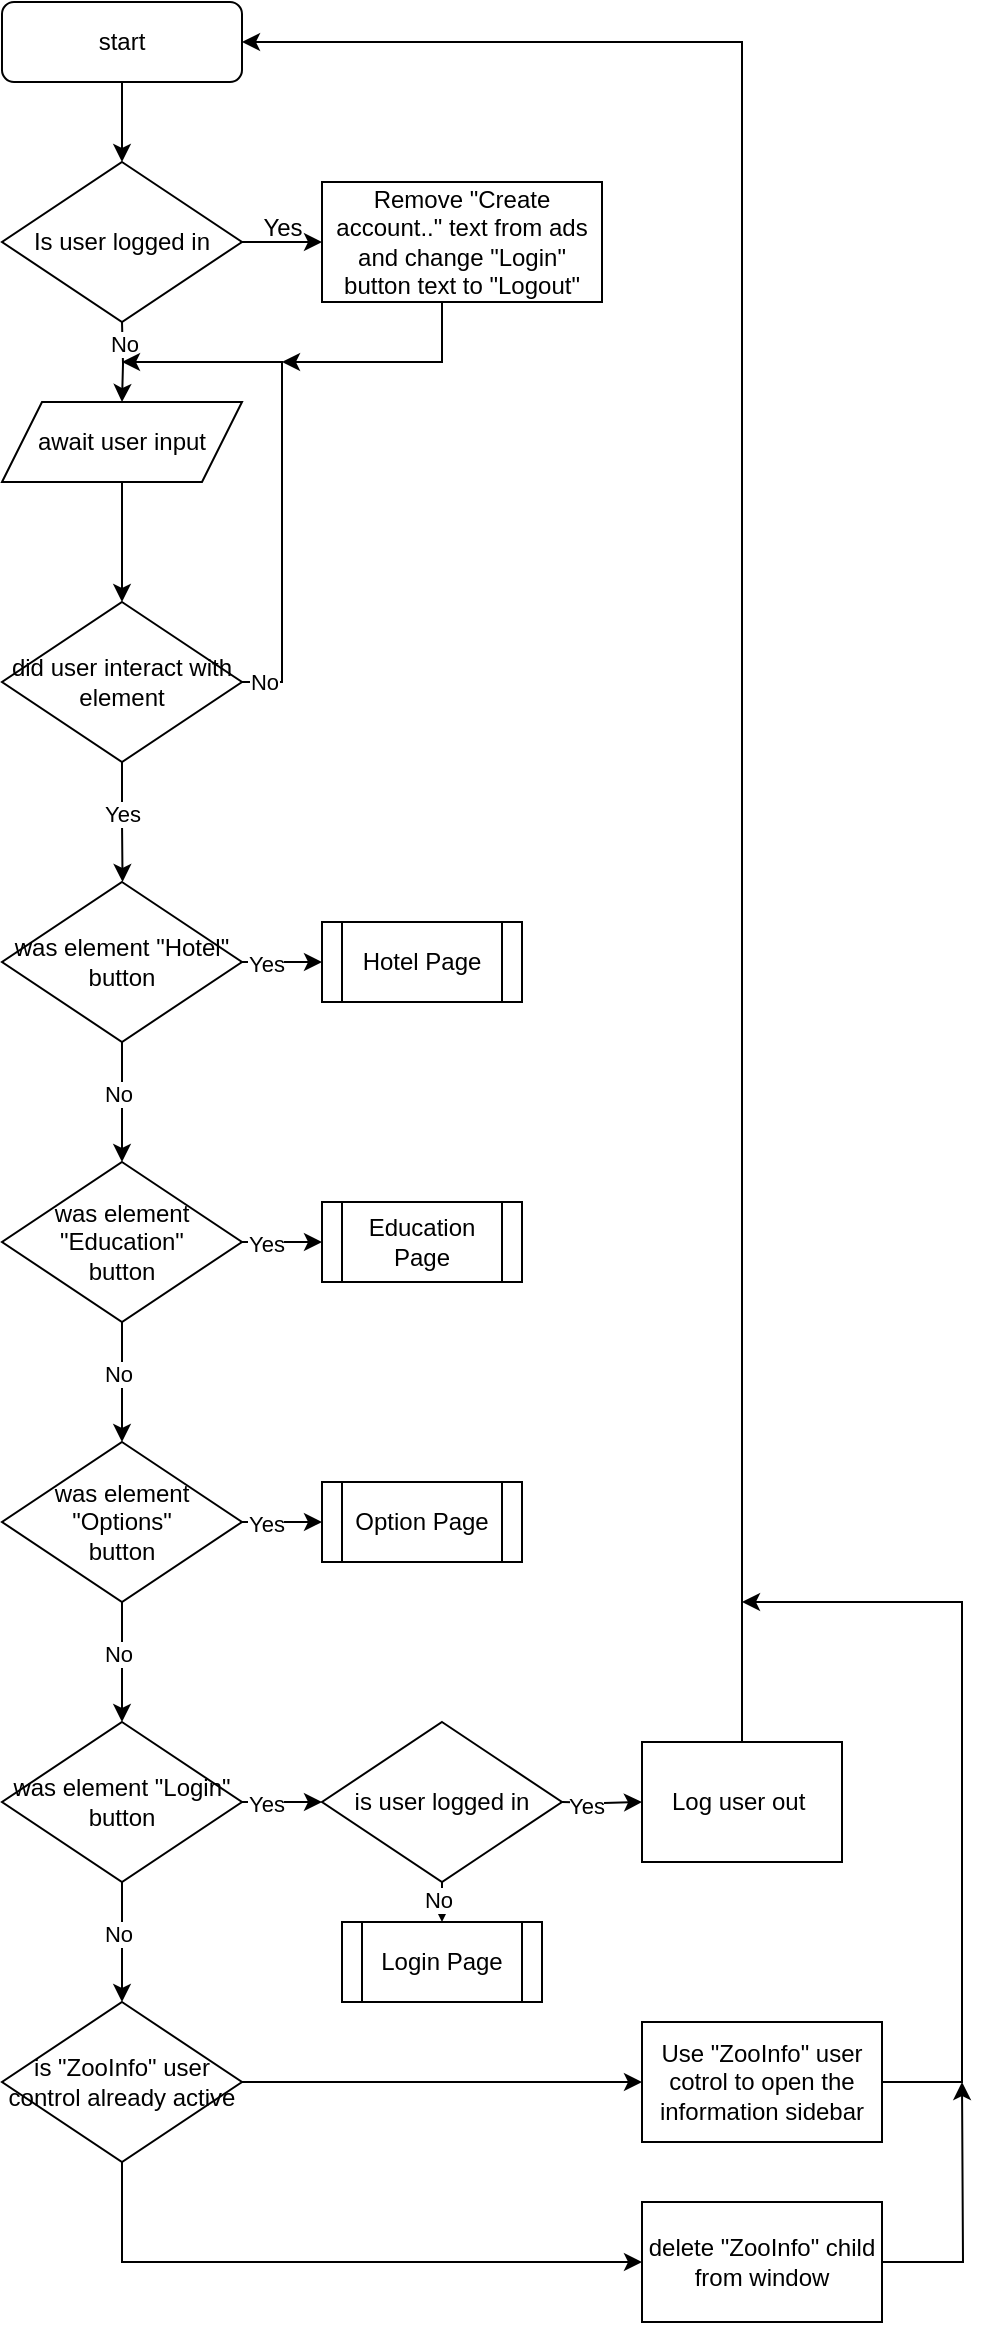 <mxfile version="24.0.7" type="github">
  <diagram name="Page-1" id="Xtmn6NuxkOcDQGFowQ2h">
    <mxGraphModel dx="2026" dy="785" grid="1" gridSize="10" guides="1" tooltips="1" connect="1" arrows="1" fold="1" page="1" pageScale="1" pageWidth="827" pageHeight="1169" math="0" shadow="0">
      <root>
        <mxCell id="0" />
        <mxCell id="1" parent="0" />
        <mxCell id="WczFpYkSfaAEdAV59eQe-5" style="edgeStyle=orthogonalEdgeStyle;rounded=0;orthogonalLoop=1;jettySize=auto;html=1;exitX=0.5;exitY=1;exitDx=0;exitDy=0;entryX=0.5;entryY=0;entryDx=0;entryDy=0;" edge="1" parent="1" target="WczFpYkSfaAEdAV59eQe-3">
          <mxGeometry relative="1" as="geometry">
            <mxPoint x="140" y="160" as="sourcePoint" />
          </mxGeometry>
        </mxCell>
        <mxCell id="WczFpYkSfaAEdAV59eQe-24" value="No" style="edgeLabel;html=1;align=center;verticalAlign=middle;resizable=0;points=[];" vertex="1" connectable="0" parent="WczFpYkSfaAEdAV59eQe-5">
          <mxGeometry x="-0.373" y="1" relative="1" as="geometry">
            <mxPoint x="-1" y="-2" as="offset" />
          </mxGeometry>
        </mxCell>
        <mxCell id="WczFpYkSfaAEdAV59eQe-21" style="edgeStyle=orthogonalEdgeStyle;rounded=0;orthogonalLoop=1;jettySize=auto;html=1;exitX=0.5;exitY=1;exitDx=0;exitDy=0;entryX=0.5;entryY=0;entryDx=0;entryDy=0;" edge="1" parent="1" source="WczFpYkSfaAEdAV59eQe-1" target="WczFpYkSfaAEdAV59eQe-17">
          <mxGeometry relative="1" as="geometry" />
        </mxCell>
        <mxCell id="WczFpYkSfaAEdAV59eQe-1" value="start" style="rounded=1;whiteSpace=wrap;html=1;" vertex="1" parent="1">
          <mxGeometry x="80" width="120" height="40" as="geometry" />
        </mxCell>
        <mxCell id="WczFpYkSfaAEdAV59eQe-6" style="edgeStyle=orthogonalEdgeStyle;rounded=0;orthogonalLoop=1;jettySize=auto;html=1;exitX=0.5;exitY=1;exitDx=0;exitDy=0;entryX=0.5;entryY=0;entryDx=0;entryDy=0;" edge="1" parent="1" source="WczFpYkSfaAEdAV59eQe-3" target="WczFpYkSfaAEdAV59eQe-4">
          <mxGeometry relative="1" as="geometry" />
        </mxCell>
        <mxCell id="WczFpYkSfaAEdAV59eQe-3" value="await user input" style="shape=parallelogram;perimeter=parallelogramPerimeter;whiteSpace=wrap;html=1;fixedSize=1;" vertex="1" parent="1">
          <mxGeometry x="80" y="200" width="120" height="40" as="geometry" />
        </mxCell>
        <mxCell id="WczFpYkSfaAEdAV59eQe-7" style="edgeStyle=orthogonalEdgeStyle;rounded=0;orthogonalLoop=1;jettySize=auto;html=1;exitX=1;exitY=0.5;exitDx=0;exitDy=0;" edge="1" parent="1" source="WczFpYkSfaAEdAV59eQe-4">
          <mxGeometry relative="1" as="geometry">
            <mxPoint x="140" y="180" as="targetPoint" />
            <Array as="points">
              <mxPoint x="220" y="340" />
              <mxPoint x="220" y="180" />
            </Array>
          </mxGeometry>
        </mxCell>
        <mxCell id="WczFpYkSfaAEdAV59eQe-8" value="No" style="edgeLabel;html=1;align=center;verticalAlign=middle;resizable=0;points=[];" vertex="1" connectable="0" parent="WczFpYkSfaAEdAV59eQe-7">
          <mxGeometry x="-0.914" relative="1" as="geometry">
            <mxPoint as="offset" />
          </mxGeometry>
        </mxCell>
        <mxCell id="WczFpYkSfaAEdAV59eQe-9" style="edgeStyle=orthogonalEdgeStyle;rounded=0;orthogonalLoop=1;jettySize=auto;html=1;exitX=0.5;exitY=1;exitDx=0;exitDy=0;" edge="1" parent="1" source="WczFpYkSfaAEdAV59eQe-4">
          <mxGeometry relative="1" as="geometry">
            <mxPoint x="140.286" y="440" as="targetPoint" />
          </mxGeometry>
        </mxCell>
        <mxCell id="WczFpYkSfaAEdAV59eQe-10" value="Yes" style="edgeLabel;html=1;align=center;verticalAlign=middle;resizable=0;points=[];" vertex="1" connectable="0" parent="WczFpYkSfaAEdAV59eQe-9">
          <mxGeometry x="-0.153" relative="1" as="geometry">
            <mxPoint as="offset" />
          </mxGeometry>
        </mxCell>
        <mxCell id="WczFpYkSfaAEdAV59eQe-4" value="did user interact with element" style="rhombus;whiteSpace=wrap;html=1;" vertex="1" parent="1">
          <mxGeometry x="80" y="300" width="120" height="80" as="geometry" />
        </mxCell>
        <mxCell id="WczFpYkSfaAEdAV59eQe-11" value="was element &quot;Hotel&quot;&lt;div&gt;button&lt;/div&gt;" style="rhombus;whiteSpace=wrap;html=1;" vertex="1" parent="1">
          <mxGeometry x="80" y="440" width="120" height="80" as="geometry" />
        </mxCell>
        <mxCell id="WczFpYkSfaAEdAV59eQe-12" style="edgeStyle=orthogonalEdgeStyle;rounded=0;orthogonalLoop=1;jettySize=auto;html=1;exitX=0.5;exitY=1;exitDx=0;exitDy=0;" edge="1" parent="1" source="WczFpYkSfaAEdAV59eQe-11">
          <mxGeometry relative="1" as="geometry">
            <mxPoint x="140" y="580" as="targetPoint" />
            <mxPoint x="150" y="390" as="sourcePoint" />
          </mxGeometry>
        </mxCell>
        <mxCell id="WczFpYkSfaAEdAV59eQe-27" value="No" style="edgeLabel;html=1;align=center;verticalAlign=middle;resizable=0;points=[];" vertex="1" connectable="0" parent="WczFpYkSfaAEdAV59eQe-12">
          <mxGeometry x="-0.141" y="-2" relative="1" as="geometry">
            <mxPoint as="offset" />
          </mxGeometry>
        </mxCell>
        <mxCell id="WczFpYkSfaAEdAV59eQe-14" style="edgeStyle=orthogonalEdgeStyle;rounded=0;orthogonalLoop=1;jettySize=auto;html=1;exitX=1;exitY=0.5;exitDx=0;exitDy=0;" edge="1" parent="1">
          <mxGeometry relative="1" as="geometry">
            <mxPoint x="240" y="480" as="targetPoint" />
            <mxPoint x="200" y="480" as="sourcePoint" />
            <Array as="points">
              <mxPoint x="240" y="480" />
              <mxPoint x="240" y="480" />
            </Array>
          </mxGeometry>
        </mxCell>
        <mxCell id="WczFpYkSfaAEdAV59eQe-15" value="No" style="edgeLabel;html=1;align=center;verticalAlign=middle;resizable=0;points=[];" vertex="1" connectable="0" parent="WczFpYkSfaAEdAV59eQe-14">
          <mxGeometry x="-0.914" relative="1" as="geometry">
            <mxPoint x="8" as="offset" />
          </mxGeometry>
        </mxCell>
        <mxCell id="WczFpYkSfaAEdAV59eQe-25" value="Yes" style="edgeLabel;html=1;align=center;verticalAlign=middle;resizable=0;points=[];" vertex="1" connectable="0" parent="WczFpYkSfaAEdAV59eQe-14">
          <mxGeometry x="-0.4" y="-1" relative="1" as="geometry">
            <mxPoint as="offset" />
          </mxGeometry>
        </mxCell>
        <mxCell id="WczFpYkSfaAEdAV59eQe-16" value="Hotel Page" style="shape=process;whiteSpace=wrap;html=1;backgroundOutline=1;" vertex="1" parent="1">
          <mxGeometry x="240" y="460" width="100" height="40" as="geometry" />
        </mxCell>
        <mxCell id="WczFpYkSfaAEdAV59eQe-20" style="edgeStyle=orthogonalEdgeStyle;rounded=0;orthogonalLoop=1;jettySize=auto;html=1;exitX=1;exitY=0.5;exitDx=0;exitDy=0;entryX=0;entryY=0.5;entryDx=0;entryDy=0;" edge="1" parent="1" source="WczFpYkSfaAEdAV59eQe-17" target="WczFpYkSfaAEdAV59eQe-19">
          <mxGeometry relative="1" as="geometry" />
        </mxCell>
        <mxCell id="WczFpYkSfaAEdAV59eQe-17" value="Is user logged in" style="rhombus;whiteSpace=wrap;html=1;" vertex="1" parent="1">
          <mxGeometry x="80" y="80" width="120" height="80" as="geometry" />
        </mxCell>
        <mxCell id="WczFpYkSfaAEdAV59eQe-22" style="edgeStyle=orthogonalEdgeStyle;rounded=0;orthogonalLoop=1;jettySize=auto;html=1;exitX=0.5;exitY=1;exitDx=0;exitDy=0;" edge="1" parent="1" source="WczFpYkSfaAEdAV59eQe-19">
          <mxGeometry relative="1" as="geometry">
            <mxPoint x="220" y="180" as="targetPoint" />
            <Array as="points">
              <mxPoint x="300" y="180" />
            </Array>
          </mxGeometry>
        </mxCell>
        <mxCell id="WczFpYkSfaAEdAV59eQe-19" value="Remove &quot;Create account..&quot; text from ads and change &quot;Login&quot; button&amp;nbsp;text to &quot;Logout&quot;" style="rounded=0;whiteSpace=wrap;html=1;" vertex="1" parent="1">
          <mxGeometry x="240" y="90" width="140" height="60" as="geometry" />
        </mxCell>
        <mxCell id="WczFpYkSfaAEdAV59eQe-23" value="Yes" style="text;html=1;align=center;verticalAlign=middle;resizable=0;points=[];autosize=1;strokeColor=none;fillColor=none;" vertex="1" parent="1">
          <mxGeometry x="200" y="98" width="40" height="30" as="geometry" />
        </mxCell>
        <mxCell id="WczFpYkSfaAEdAV59eQe-28" value="was element &quot;Education&quot;&lt;div&gt;button&lt;/div&gt;" style="rhombus;whiteSpace=wrap;html=1;" vertex="1" parent="1">
          <mxGeometry x="80" y="580" width="120" height="80" as="geometry" />
        </mxCell>
        <mxCell id="WczFpYkSfaAEdAV59eQe-29" style="edgeStyle=orthogonalEdgeStyle;rounded=0;orthogonalLoop=1;jettySize=auto;html=1;exitX=0.5;exitY=1;exitDx=0;exitDy=0;" edge="1" parent="1" source="WczFpYkSfaAEdAV59eQe-28">
          <mxGeometry relative="1" as="geometry">
            <mxPoint x="140" y="720" as="targetPoint" />
            <mxPoint x="150" y="530" as="sourcePoint" />
          </mxGeometry>
        </mxCell>
        <mxCell id="WczFpYkSfaAEdAV59eQe-30" value="No" style="edgeLabel;html=1;align=center;verticalAlign=middle;resizable=0;points=[];" vertex="1" connectable="0" parent="WczFpYkSfaAEdAV59eQe-29">
          <mxGeometry x="-0.141" y="-2" relative="1" as="geometry">
            <mxPoint as="offset" />
          </mxGeometry>
        </mxCell>
        <mxCell id="WczFpYkSfaAEdAV59eQe-31" style="edgeStyle=orthogonalEdgeStyle;rounded=0;orthogonalLoop=1;jettySize=auto;html=1;exitX=1;exitY=0.5;exitDx=0;exitDy=0;" edge="1" parent="1">
          <mxGeometry relative="1" as="geometry">
            <mxPoint x="240" y="620" as="targetPoint" />
            <mxPoint x="200" y="620" as="sourcePoint" />
            <Array as="points">
              <mxPoint x="240" y="620" />
              <mxPoint x="240" y="620" />
            </Array>
          </mxGeometry>
        </mxCell>
        <mxCell id="WczFpYkSfaAEdAV59eQe-32" value="No" style="edgeLabel;html=1;align=center;verticalAlign=middle;resizable=0;points=[];" vertex="1" connectable="0" parent="WczFpYkSfaAEdAV59eQe-31">
          <mxGeometry x="-0.914" relative="1" as="geometry">
            <mxPoint x="8" as="offset" />
          </mxGeometry>
        </mxCell>
        <mxCell id="WczFpYkSfaAEdAV59eQe-33" value="Yes" style="edgeLabel;html=1;align=center;verticalAlign=middle;resizable=0;points=[];" vertex="1" connectable="0" parent="WczFpYkSfaAEdAV59eQe-31">
          <mxGeometry x="-0.4" y="-1" relative="1" as="geometry">
            <mxPoint as="offset" />
          </mxGeometry>
        </mxCell>
        <mxCell id="WczFpYkSfaAEdAV59eQe-34" value="Education Page" style="shape=process;whiteSpace=wrap;html=1;backgroundOutline=1;" vertex="1" parent="1">
          <mxGeometry x="240" y="600" width="100" height="40" as="geometry" />
        </mxCell>
        <mxCell id="WczFpYkSfaAEdAV59eQe-35" value="was element &quot;Options&quot;&lt;div&gt;button&lt;/div&gt;" style="rhombus;whiteSpace=wrap;html=1;" vertex="1" parent="1">
          <mxGeometry x="80" y="720" width="120" height="80" as="geometry" />
        </mxCell>
        <mxCell id="WczFpYkSfaAEdAV59eQe-36" style="edgeStyle=orthogonalEdgeStyle;rounded=0;orthogonalLoop=1;jettySize=auto;html=1;exitX=0.5;exitY=1;exitDx=0;exitDy=0;" edge="1" parent="1" source="WczFpYkSfaAEdAV59eQe-35">
          <mxGeometry relative="1" as="geometry">
            <mxPoint x="140" y="860" as="targetPoint" />
            <mxPoint x="150" y="670" as="sourcePoint" />
          </mxGeometry>
        </mxCell>
        <mxCell id="WczFpYkSfaAEdAV59eQe-37" value="No" style="edgeLabel;html=1;align=center;verticalAlign=middle;resizable=0;points=[];" vertex="1" connectable="0" parent="WczFpYkSfaAEdAV59eQe-36">
          <mxGeometry x="-0.141" y="-2" relative="1" as="geometry">
            <mxPoint as="offset" />
          </mxGeometry>
        </mxCell>
        <mxCell id="WczFpYkSfaAEdAV59eQe-38" style="edgeStyle=orthogonalEdgeStyle;rounded=0;orthogonalLoop=1;jettySize=auto;html=1;exitX=1;exitY=0.5;exitDx=0;exitDy=0;" edge="1" parent="1">
          <mxGeometry relative="1" as="geometry">
            <mxPoint x="240" y="760" as="targetPoint" />
            <mxPoint x="200" y="760" as="sourcePoint" />
            <Array as="points">
              <mxPoint x="240" y="760" />
              <mxPoint x="240" y="760" />
            </Array>
          </mxGeometry>
        </mxCell>
        <mxCell id="WczFpYkSfaAEdAV59eQe-39" value="No" style="edgeLabel;html=1;align=center;verticalAlign=middle;resizable=0;points=[];" vertex="1" connectable="0" parent="WczFpYkSfaAEdAV59eQe-38">
          <mxGeometry x="-0.914" relative="1" as="geometry">
            <mxPoint x="8" as="offset" />
          </mxGeometry>
        </mxCell>
        <mxCell id="WczFpYkSfaAEdAV59eQe-40" value="Yes" style="edgeLabel;html=1;align=center;verticalAlign=middle;resizable=0;points=[];" vertex="1" connectable="0" parent="WczFpYkSfaAEdAV59eQe-38">
          <mxGeometry x="-0.4" y="-1" relative="1" as="geometry">
            <mxPoint as="offset" />
          </mxGeometry>
        </mxCell>
        <mxCell id="WczFpYkSfaAEdAV59eQe-41" value="Option Page" style="shape=process;whiteSpace=wrap;html=1;backgroundOutline=1;" vertex="1" parent="1">
          <mxGeometry x="240" y="740" width="100" height="40" as="geometry" />
        </mxCell>
        <mxCell id="WczFpYkSfaAEdAV59eQe-42" value="was element &quot;Login&quot;&lt;div&gt;button&lt;/div&gt;" style="rhombus;whiteSpace=wrap;html=1;" vertex="1" parent="1">
          <mxGeometry x="80" y="860" width="120" height="80" as="geometry" />
        </mxCell>
        <mxCell id="WczFpYkSfaAEdAV59eQe-43" style="edgeStyle=orthogonalEdgeStyle;rounded=0;orthogonalLoop=1;jettySize=auto;html=1;exitX=0.5;exitY=1;exitDx=0;exitDy=0;" edge="1" parent="1" source="WczFpYkSfaAEdAV59eQe-42">
          <mxGeometry relative="1" as="geometry">
            <mxPoint x="140" y="1000" as="targetPoint" />
            <mxPoint x="150" y="810" as="sourcePoint" />
          </mxGeometry>
        </mxCell>
        <mxCell id="WczFpYkSfaAEdAV59eQe-44" value="No" style="edgeLabel;html=1;align=center;verticalAlign=middle;resizable=0;points=[];" vertex="1" connectable="0" parent="WczFpYkSfaAEdAV59eQe-43">
          <mxGeometry x="-0.141" y="-2" relative="1" as="geometry">
            <mxPoint as="offset" />
          </mxGeometry>
        </mxCell>
        <mxCell id="WczFpYkSfaAEdAV59eQe-45" style="edgeStyle=orthogonalEdgeStyle;rounded=0;orthogonalLoop=1;jettySize=auto;html=1;exitX=1;exitY=0.5;exitDx=0;exitDy=0;" edge="1" parent="1">
          <mxGeometry relative="1" as="geometry">
            <mxPoint x="240" y="900" as="targetPoint" />
            <mxPoint x="200" y="900" as="sourcePoint" />
            <Array as="points">
              <mxPoint x="240" y="900" />
              <mxPoint x="240" y="900" />
            </Array>
          </mxGeometry>
        </mxCell>
        <mxCell id="WczFpYkSfaAEdAV59eQe-46" value="No" style="edgeLabel;html=1;align=center;verticalAlign=middle;resizable=0;points=[];" vertex="1" connectable="0" parent="WczFpYkSfaAEdAV59eQe-45">
          <mxGeometry x="-0.914" relative="1" as="geometry">
            <mxPoint x="8" as="offset" />
          </mxGeometry>
        </mxCell>
        <mxCell id="WczFpYkSfaAEdAV59eQe-47" value="Yes" style="edgeLabel;html=1;align=center;verticalAlign=middle;resizable=0;points=[];" vertex="1" connectable="0" parent="WczFpYkSfaAEdAV59eQe-45">
          <mxGeometry x="-0.4" y="-1" relative="1" as="geometry">
            <mxPoint as="offset" />
          </mxGeometry>
        </mxCell>
        <mxCell id="WczFpYkSfaAEdAV59eQe-48" value="Login Page" style="shape=process;whiteSpace=wrap;html=1;backgroundOutline=1;" vertex="1" parent="1">
          <mxGeometry x="250" y="960" width="100" height="40" as="geometry" />
        </mxCell>
        <mxCell id="WczFpYkSfaAEdAV59eQe-50" value="is user logged in" style="rhombus;whiteSpace=wrap;html=1;" vertex="1" parent="1">
          <mxGeometry x="240" y="860" width="120" height="80" as="geometry" />
        </mxCell>
        <mxCell id="WczFpYkSfaAEdAV59eQe-51" style="edgeStyle=orthogonalEdgeStyle;rounded=0;orthogonalLoop=1;jettySize=auto;html=1;exitX=0.5;exitY=1;exitDx=0;exitDy=0;" edge="1" parent="1" source="WczFpYkSfaAEdAV59eQe-50">
          <mxGeometry relative="1" as="geometry">
            <mxPoint x="300" y="960" as="targetPoint" />
            <mxPoint x="310" y="810" as="sourcePoint" />
          </mxGeometry>
        </mxCell>
        <mxCell id="WczFpYkSfaAEdAV59eQe-52" value="No" style="edgeLabel;html=1;align=center;verticalAlign=middle;resizable=0;points=[];" vertex="1" connectable="0" parent="WczFpYkSfaAEdAV59eQe-51">
          <mxGeometry x="-0.141" y="-2" relative="1" as="geometry">
            <mxPoint as="offset" />
          </mxGeometry>
        </mxCell>
        <mxCell id="WczFpYkSfaAEdAV59eQe-53" style="edgeStyle=orthogonalEdgeStyle;rounded=0;orthogonalLoop=1;jettySize=auto;html=1;exitX=1;exitY=0.5;exitDx=0;exitDy=0;entryX=0;entryY=0.5;entryDx=0;entryDy=0;" edge="1" parent="1" target="WczFpYkSfaAEdAV59eQe-56">
          <mxGeometry relative="1" as="geometry">
            <mxPoint x="380" y="900" as="targetPoint" />
            <mxPoint x="360" y="900" as="sourcePoint" />
            <Array as="points" />
          </mxGeometry>
        </mxCell>
        <mxCell id="WczFpYkSfaAEdAV59eQe-55" value="Yes" style="edgeLabel;html=1;align=center;verticalAlign=middle;resizable=0;points=[];" vertex="1" connectable="0" parent="WczFpYkSfaAEdAV59eQe-53">
          <mxGeometry x="-0.4" y="-1" relative="1" as="geometry">
            <mxPoint as="offset" />
          </mxGeometry>
        </mxCell>
        <mxCell id="WczFpYkSfaAEdAV59eQe-64" style="edgeStyle=orthogonalEdgeStyle;rounded=0;orthogonalLoop=1;jettySize=auto;html=1;exitX=0.5;exitY=0;exitDx=0;exitDy=0;entryX=1;entryY=0.5;entryDx=0;entryDy=0;" edge="1" parent="1" source="WczFpYkSfaAEdAV59eQe-56" target="WczFpYkSfaAEdAV59eQe-1">
          <mxGeometry relative="1" as="geometry" />
        </mxCell>
        <mxCell id="WczFpYkSfaAEdAV59eQe-56" value="Log user out&amp;nbsp;" style="rounded=0;whiteSpace=wrap;html=1;" vertex="1" parent="1">
          <mxGeometry x="400" y="870" width="100" height="60" as="geometry" />
        </mxCell>
        <mxCell id="WczFpYkSfaAEdAV59eQe-65" style="edgeStyle=orthogonalEdgeStyle;rounded=0;orthogonalLoop=1;jettySize=auto;html=1;exitX=1;exitY=0.5;exitDx=0;exitDy=0;" edge="1" parent="1" source="WczFpYkSfaAEdAV59eQe-58">
          <mxGeometry relative="1" as="geometry">
            <mxPoint x="450" y="800" as="targetPoint" />
            <Array as="points">
              <mxPoint x="560" y="1040" />
              <mxPoint x="560" y="800" />
            </Array>
          </mxGeometry>
        </mxCell>
        <mxCell id="WczFpYkSfaAEdAV59eQe-58" value="Use &quot;ZooInfo&quot; user cotrol to open the information sidebar" style="rounded=0;whiteSpace=wrap;html=1;" vertex="1" parent="1">
          <mxGeometry x="400" y="1010" width="120" height="60" as="geometry" />
        </mxCell>
        <mxCell id="WczFpYkSfaAEdAV59eQe-66" style="edgeStyle=orthogonalEdgeStyle;rounded=0;orthogonalLoop=1;jettySize=auto;html=1;exitX=1;exitY=0.5;exitDx=0;exitDy=0;" edge="1" parent="1" source="WczFpYkSfaAEdAV59eQe-59">
          <mxGeometry relative="1" as="geometry">
            <mxPoint x="560" y="1040" as="targetPoint" />
          </mxGeometry>
        </mxCell>
        <mxCell id="WczFpYkSfaAEdAV59eQe-59" value="delete &quot;ZooInfo&quot; child from window" style="rounded=0;whiteSpace=wrap;html=1;" vertex="1" parent="1">
          <mxGeometry x="400" y="1100" width="120" height="60" as="geometry" />
        </mxCell>
        <mxCell id="WczFpYkSfaAEdAV59eQe-63" style="edgeStyle=orthogonalEdgeStyle;rounded=0;orthogonalLoop=1;jettySize=auto;html=1;exitX=0.5;exitY=1;exitDx=0;exitDy=0;entryX=0;entryY=0.5;entryDx=0;entryDy=0;" edge="1" parent="1" source="WczFpYkSfaAEdAV59eQe-60" target="WczFpYkSfaAEdAV59eQe-59">
          <mxGeometry relative="1" as="geometry" />
        </mxCell>
        <mxCell id="WczFpYkSfaAEdAV59eQe-60" value="is &quot;ZooInfo&quot; user control already active" style="rhombus;whiteSpace=wrap;html=1;" vertex="1" parent="1">
          <mxGeometry x="80" y="1000" width="120" height="80" as="geometry" />
        </mxCell>
        <mxCell id="WczFpYkSfaAEdAV59eQe-62" style="edgeStyle=orthogonalEdgeStyle;rounded=0;orthogonalLoop=1;jettySize=auto;html=1;exitX=1;exitY=0.5;exitDx=0;exitDy=0;entryX=0;entryY=0.5;entryDx=0;entryDy=0;" edge="1" parent="1" source="WczFpYkSfaAEdAV59eQe-60" target="WczFpYkSfaAEdAV59eQe-58">
          <mxGeometry relative="1" as="geometry" />
        </mxCell>
      </root>
    </mxGraphModel>
  </diagram>
</mxfile>
